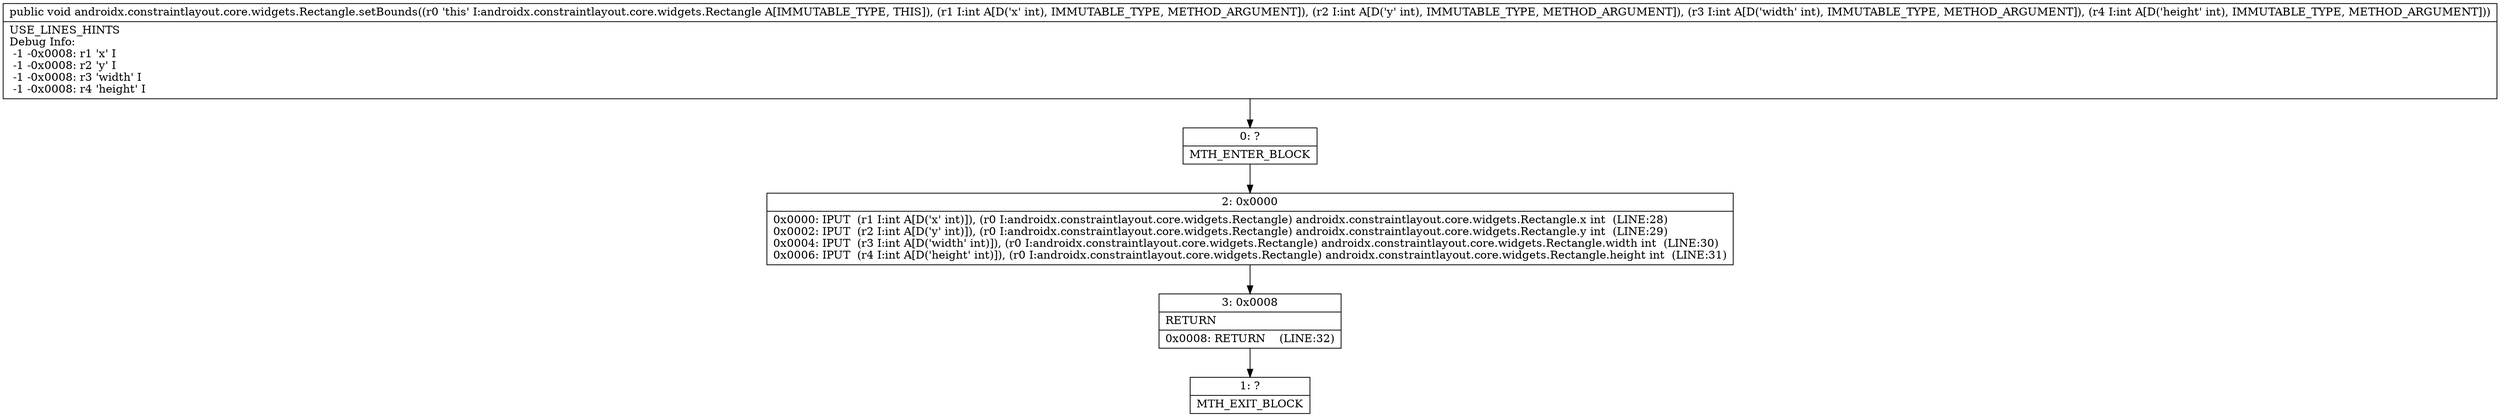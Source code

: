 digraph "CFG forandroidx.constraintlayout.core.widgets.Rectangle.setBounds(IIII)V" {
Node_0 [shape=record,label="{0\:\ ?|MTH_ENTER_BLOCK\l}"];
Node_2 [shape=record,label="{2\:\ 0x0000|0x0000: IPUT  (r1 I:int A[D('x' int)]), (r0 I:androidx.constraintlayout.core.widgets.Rectangle) androidx.constraintlayout.core.widgets.Rectangle.x int  (LINE:28)\l0x0002: IPUT  (r2 I:int A[D('y' int)]), (r0 I:androidx.constraintlayout.core.widgets.Rectangle) androidx.constraintlayout.core.widgets.Rectangle.y int  (LINE:29)\l0x0004: IPUT  (r3 I:int A[D('width' int)]), (r0 I:androidx.constraintlayout.core.widgets.Rectangle) androidx.constraintlayout.core.widgets.Rectangle.width int  (LINE:30)\l0x0006: IPUT  (r4 I:int A[D('height' int)]), (r0 I:androidx.constraintlayout.core.widgets.Rectangle) androidx.constraintlayout.core.widgets.Rectangle.height int  (LINE:31)\l}"];
Node_3 [shape=record,label="{3\:\ 0x0008|RETURN\l|0x0008: RETURN    (LINE:32)\l}"];
Node_1 [shape=record,label="{1\:\ ?|MTH_EXIT_BLOCK\l}"];
MethodNode[shape=record,label="{public void androidx.constraintlayout.core.widgets.Rectangle.setBounds((r0 'this' I:androidx.constraintlayout.core.widgets.Rectangle A[IMMUTABLE_TYPE, THIS]), (r1 I:int A[D('x' int), IMMUTABLE_TYPE, METHOD_ARGUMENT]), (r2 I:int A[D('y' int), IMMUTABLE_TYPE, METHOD_ARGUMENT]), (r3 I:int A[D('width' int), IMMUTABLE_TYPE, METHOD_ARGUMENT]), (r4 I:int A[D('height' int), IMMUTABLE_TYPE, METHOD_ARGUMENT]))  | USE_LINES_HINTS\lDebug Info:\l  \-1 \-0x0008: r1 'x' I\l  \-1 \-0x0008: r2 'y' I\l  \-1 \-0x0008: r3 'width' I\l  \-1 \-0x0008: r4 'height' I\l}"];
MethodNode -> Node_0;Node_0 -> Node_2;
Node_2 -> Node_3;
Node_3 -> Node_1;
}

